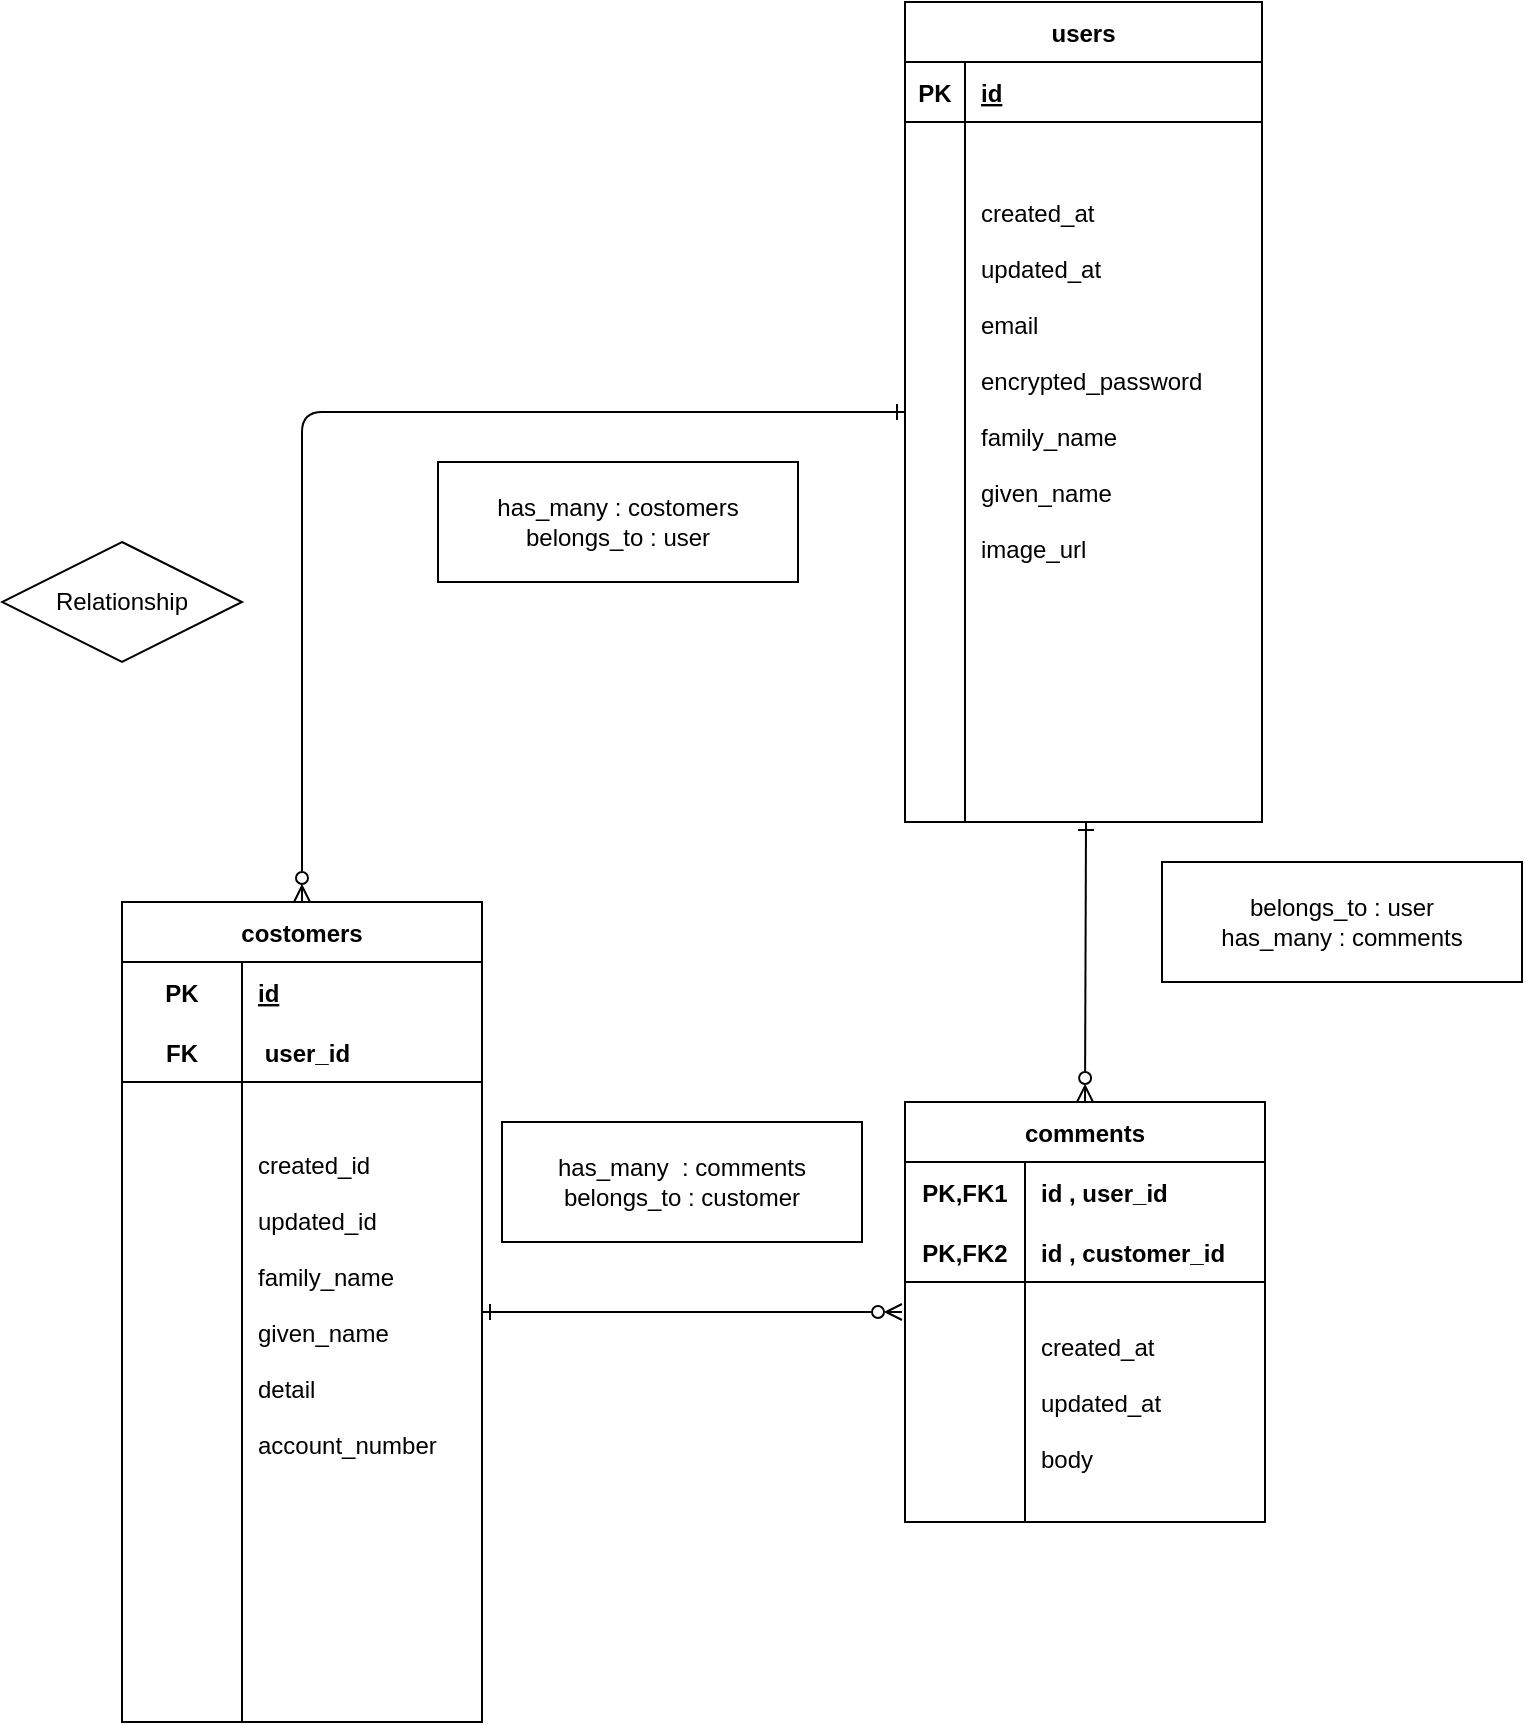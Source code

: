 <mxfile>
    <diagram id="-Ij9o99aTQdVkNYb4PGO" name="ページ1">
        <mxGraphModel dx="964" dy="693" grid="1" gridSize="10" guides="1" tooltips="1" connect="1" arrows="1" fold="1" page="1" pageScale="1" pageWidth="827" pageHeight="1169" background="#ffffff" math="0" shadow="0">
            <root>
                <mxCell id="0"/>
                <mxCell id="1" parent="0"/>
                <mxCell id="55" style="edgeStyle=none;html=1;entryX=0;entryY=0.5;entryDx=0;entryDy=0;strokeColor=none;endArrow=ERone;endFill=0;startArrow=none;" edge="1" parent="1" source="104">
                    <mxGeometry relative="1" as="geometry">
                        <mxPoint x="-380" y="250" as="targetPoint"/>
                    </mxGeometry>
                </mxCell>
                <mxCell id="57" value="comments" style="shape=table;startSize=30;container=1;collapsible=1;childLayout=tableLayout;fixedRows=1;rowLines=0;fontStyle=1;align=center;resizeLast=1;fontColor=#000000;labelBackgroundColor=default;" vertex="1" parent="1">
                    <mxGeometry x="11.5" y="570" width="180" height="210" as="geometry"/>
                </mxCell>
                <mxCell id="58" value="" style="shape=partialRectangle;collapsible=0;dropTarget=0;pointerEvents=0;fillColor=none;top=0;left=0;bottom=0;right=0;points=[[0,0.5],[1,0.5]];portConstraint=eastwest;fontColor=#000000;labelBackgroundColor=default;" vertex="1" parent="57">
                    <mxGeometry y="30" width="180" height="30" as="geometry"/>
                </mxCell>
                <mxCell id="59" value="PK,FK1" style="shape=partialRectangle;connectable=0;fillColor=none;top=0;left=0;bottom=0;right=0;fontStyle=1;overflow=hidden;fontColor=#000000;labelBackgroundColor=default;" vertex="1" parent="58">
                    <mxGeometry width="60" height="30" as="geometry">
                        <mxRectangle width="60" height="30" as="alternateBounds"/>
                    </mxGeometry>
                </mxCell>
                <mxCell id="60" value="id , user_id" style="shape=partialRectangle;connectable=0;fillColor=none;top=0;left=0;bottom=0;right=0;align=left;spacingLeft=6;fontStyle=1;overflow=hidden;fontColor=#000000;labelBackgroundColor=default;" vertex="1" parent="58">
                    <mxGeometry x="60" width="120" height="30" as="geometry">
                        <mxRectangle width="120" height="30" as="alternateBounds"/>
                    </mxGeometry>
                </mxCell>
                <mxCell id="61" value="" style="shape=partialRectangle;collapsible=0;dropTarget=0;pointerEvents=0;fillColor=none;top=0;left=0;bottom=1;right=0;points=[[0,0.5],[1,0.5]];portConstraint=eastwest;fontColor=#000000;" vertex="1" parent="57">
                    <mxGeometry y="60" width="180" height="30" as="geometry"/>
                </mxCell>
                <mxCell id="62" value="PK,FK2" style="shape=partialRectangle;connectable=0;fillColor=none;top=0;left=0;bottom=0;right=0;fontStyle=1;overflow=hidden;fontColor=#000000;labelBackgroundColor=default;" vertex="1" parent="61">
                    <mxGeometry width="60" height="30" as="geometry">
                        <mxRectangle width="60" height="30" as="alternateBounds"/>
                    </mxGeometry>
                </mxCell>
                <mxCell id="63" value="id , customer_id" style="shape=partialRectangle;connectable=0;fillColor=none;top=0;left=0;bottom=0;right=0;align=left;spacingLeft=6;fontStyle=1;overflow=hidden;fontColor=#000000;labelBackgroundColor=default;" vertex="1" parent="61">
                    <mxGeometry x="60" width="120" height="30" as="geometry">
                        <mxRectangle width="120" height="30" as="alternateBounds"/>
                    </mxGeometry>
                </mxCell>
                <mxCell id="64" value="" style="shape=partialRectangle;collapsible=0;dropTarget=0;pointerEvents=0;fillColor=none;top=0;left=0;bottom=0;right=0;points=[[0,0.5],[1,0.5]];portConstraint=eastwest;fontColor=#000000;labelBackgroundColor=default;" vertex="1" parent="57">
                    <mxGeometry y="90" width="180" height="120" as="geometry"/>
                </mxCell>
                <mxCell id="65" value="" style="shape=partialRectangle;connectable=0;fillColor=none;top=0;left=0;bottom=0;right=0;editable=1;overflow=hidden;fontColor=#000000;labelBackgroundColor=default;" vertex="1" parent="64">
                    <mxGeometry width="60" height="120" as="geometry">
                        <mxRectangle width="60" height="120" as="alternateBounds"/>
                    </mxGeometry>
                </mxCell>
                <mxCell id="66" value="created_at&#10;&#10;updated_at&#10;&#10;body" style="shape=partialRectangle;connectable=0;fillColor=none;top=0;left=0;bottom=0;right=0;align=left;spacingLeft=6;overflow=hidden;fontColor=#000000;labelBackgroundColor=default;" vertex="1" parent="64">
                    <mxGeometry x="60" width="120" height="120" as="geometry">
                        <mxRectangle width="120" height="120" as="alternateBounds"/>
                    </mxGeometry>
                </mxCell>
                <mxCell id="77" value="" style="edgeStyle=none;html=1;fontColor=#000000;endArrow=ERzeroToMany;endFill=0;strokeColor=none;startArrow=ERone;startFill=0;" edge="1" parent="1" source="79">
                    <mxGeometry relative="1" as="geometry">
                        <mxPoint x="-140" y="520" as="targetPoint"/>
                    </mxGeometry>
                </mxCell>
                <mxCell id="78" value="" style="edgeStyle=orthogonalEdgeStyle;html=1;fontColor=#000000;startArrow=ERone;startFill=0;endArrow=ERzeroToMany;endFill=0;strokeColor=default;" edge="1" parent="1" source="79" target="93">
                    <mxGeometry relative="1" as="geometry">
                        <mxPoint x="-90" y="210" as="targetPoint"/>
                    </mxGeometry>
                </mxCell>
                <mxCell id="79" value="users" style="shape=table;startSize=30;container=1;collapsible=1;childLayout=tableLayout;fixedRows=1;rowLines=0;fontStyle=1;align=center;resizeLast=1;shadow=0;strokeColor=#000000;labelBackgroundColor=default;fillColor=none;" vertex="1" parent="1">
                    <mxGeometry x="11.5" y="20" width="178.5" height="410" as="geometry"/>
                </mxCell>
                <mxCell id="80" value="" style="shape=partialRectangle;collapsible=0;dropTarget=0;pointerEvents=0;fillColor=none;top=0;left=0;bottom=1;right=0;points=[[0,0.5],[1,0.5]];portConstraint=eastwest;" vertex="1" parent="79">
                    <mxGeometry y="30" width="178.5" height="30" as="geometry"/>
                </mxCell>
                <mxCell id="81" value="PK" style="shape=partialRectangle;connectable=0;fillColor=none;top=0;left=0;bottom=0;right=0;fontStyle=1;overflow=hidden;labelBackgroundColor=default;" vertex="1" parent="80">
                    <mxGeometry width="30" height="30" as="geometry">
                        <mxRectangle width="30" height="30" as="alternateBounds"/>
                    </mxGeometry>
                </mxCell>
                <mxCell id="82" value="id" style="shape=partialRectangle;connectable=0;fillColor=none;top=0;left=0;bottom=0;right=0;align=left;spacingLeft=6;fontStyle=5;overflow=hidden;labelBackgroundColor=default;" vertex="1" parent="80">
                    <mxGeometry x="30" width="148.5" height="30" as="geometry">
                        <mxRectangle width="148.5" height="30" as="alternateBounds"/>
                    </mxGeometry>
                </mxCell>
                <mxCell id="83" value="" style="shape=partialRectangle;collapsible=0;dropTarget=0;pointerEvents=0;fillColor=none;top=0;left=0;bottom=0;right=0;points=[[0,0.5],[1,0.5]];portConstraint=eastwest;" vertex="1" parent="79">
                    <mxGeometry y="60" width="178.5" height="300" as="geometry"/>
                </mxCell>
                <mxCell id="84" value="" style="shape=partialRectangle;connectable=0;fillColor=none;top=0;left=0;bottom=0;right=0;editable=1;overflow=hidden;labelBackgroundColor=default;" vertex="1" parent="83">
                    <mxGeometry width="30" height="300" as="geometry">
                        <mxRectangle width="30" height="300" as="alternateBounds"/>
                    </mxGeometry>
                </mxCell>
                <mxCell id="85" value="created_at&#10;&#10;updated_at&#10;&#10;email&#10;&#10;encrypted_password&#10;&#10;family_name&#10;&#10;given_name&#10;&#10;image_url&#10;&#10;&#10;" style="shape=partialRectangle;connectable=0;fillColor=none;top=0;left=0;bottom=0;right=0;align=left;spacingLeft=6;overflow=hidden;labelBackgroundColor=default;" vertex="1" parent="83">
                    <mxGeometry x="30" width="148.5" height="300" as="geometry">
                        <mxRectangle width="148.5" height="300" as="alternateBounds"/>
                    </mxGeometry>
                </mxCell>
                <mxCell id="86" value="" style="shape=partialRectangle;collapsible=0;dropTarget=0;pointerEvents=0;fillColor=none;top=0;left=0;bottom=0;right=0;points=[[0,0.5],[1,0.5]];portConstraint=eastwest;" vertex="1" parent="79">
                    <mxGeometry y="360" width="178.5" height="20" as="geometry"/>
                </mxCell>
                <mxCell id="87" value="" style="shape=partialRectangle;connectable=0;fillColor=none;top=0;left=0;bottom=0;right=0;editable=1;overflow=hidden;labelBackgroundColor=default;" vertex="1" parent="86">
                    <mxGeometry width="30" height="20" as="geometry">
                        <mxRectangle width="30" height="20" as="alternateBounds"/>
                    </mxGeometry>
                </mxCell>
                <mxCell id="88" value="" style="shape=partialRectangle;connectable=0;fillColor=none;top=0;left=0;bottom=0;right=0;align=left;spacingLeft=6;overflow=hidden;labelBackgroundColor=default;" vertex="1" parent="86">
                    <mxGeometry x="30" width="148.5" height="20" as="geometry">
                        <mxRectangle width="148.5" height="20" as="alternateBounds"/>
                    </mxGeometry>
                </mxCell>
                <mxCell id="89" value="" style="shape=partialRectangle;collapsible=0;dropTarget=0;pointerEvents=0;fillColor=none;top=0;left=0;bottom=0;right=0;points=[[0,0.5],[1,0.5]];portConstraint=eastwest;" vertex="1" parent="79">
                    <mxGeometry y="380" width="178.5" height="30" as="geometry"/>
                </mxCell>
                <mxCell id="90" value="" style="shape=partialRectangle;connectable=0;fillColor=none;top=0;left=0;bottom=0;right=0;editable=1;overflow=hidden;labelBackgroundColor=default;" vertex="1" parent="89">
                    <mxGeometry width="30" height="30" as="geometry">
                        <mxRectangle width="30" height="30" as="alternateBounds"/>
                    </mxGeometry>
                </mxCell>
                <mxCell id="91" value="" style="shape=partialRectangle;connectable=0;fillColor=none;top=0;left=0;bottom=0;right=0;align=left;spacingLeft=6;overflow=hidden;labelBackgroundColor=default;" vertex="1" parent="89">
                    <mxGeometry x="30" width="148.5" height="30" as="geometry">
                        <mxRectangle width="148.5" height="30" as="alternateBounds"/>
                    </mxGeometry>
                </mxCell>
                <mxCell id="92" value="" style="html=1;fontColor=#000000;startArrow=ERone;startFill=0;endArrow=ERzeroToMany;endFill=0;strokeColor=default;" edge="1" parent="1" source="93">
                    <mxGeometry relative="1" as="geometry">
                        <mxPoint x="10.0" y="675" as="targetPoint"/>
                    </mxGeometry>
                </mxCell>
                <mxCell id="93" value="costomers" style="shape=table;startSize=30;container=1;collapsible=1;childLayout=tableLayout;fixedRows=1;rowLines=0;fontStyle=1;align=center;resizeLast=1;fontColor=#000000;labelBackgroundColor=default;shadow=0;" vertex="1" parent="1">
                    <mxGeometry x="-380" y="470" width="180" height="410" as="geometry"/>
                </mxCell>
                <mxCell id="94" value="" style="shape=partialRectangle;collapsible=0;dropTarget=0;pointerEvents=0;fillColor=none;top=0;left=0;bottom=0;right=0;points=[[0,0.5],[1,0.5]];portConstraint=eastwest;fontColor=#000000;" vertex="1" parent="93">
                    <mxGeometry y="30" width="180" height="30" as="geometry"/>
                </mxCell>
                <mxCell id="95" value="PK" style="shape=partialRectangle;connectable=0;fillColor=none;top=0;left=0;bottom=0;right=0;fontStyle=1;overflow=hidden;fontColor=#000000;labelBackgroundColor=default;" vertex="1" parent="94">
                    <mxGeometry width="60" height="30" as="geometry">
                        <mxRectangle width="60" height="30" as="alternateBounds"/>
                    </mxGeometry>
                </mxCell>
                <mxCell id="96" value="id" style="shape=partialRectangle;connectable=0;fillColor=none;top=0;left=0;bottom=0;right=0;align=left;spacingLeft=6;fontStyle=5;overflow=hidden;fontColor=#000000;labelBackgroundColor=default;" vertex="1" parent="94">
                    <mxGeometry x="60" width="120" height="30" as="geometry">
                        <mxRectangle width="120" height="30" as="alternateBounds"/>
                    </mxGeometry>
                </mxCell>
                <mxCell id="97" value="" style="shape=partialRectangle;collapsible=0;dropTarget=0;pointerEvents=0;fillColor=none;top=0;left=0;bottom=1;right=0;points=[[0,0.5],[1,0.5]];portConstraint=eastwest;fontColor=#000000;" vertex="1" parent="93">
                    <mxGeometry y="60" width="180" height="30" as="geometry"/>
                </mxCell>
                <mxCell id="98" value="FK" style="shape=partialRectangle;connectable=0;fillColor=none;top=0;left=0;bottom=0;right=0;fontStyle=1;overflow=hidden;fontColor=#000000;labelBackgroundColor=default;" vertex="1" parent="97">
                    <mxGeometry width="60" height="30" as="geometry">
                        <mxRectangle width="60" height="30" as="alternateBounds"/>
                    </mxGeometry>
                </mxCell>
                <mxCell id="99" value=" user_id" style="shape=partialRectangle;connectable=0;fillColor=none;top=0;left=0;bottom=0;right=0;align=left;spacingLeft=6;fontStyle=1;overflow=hidden;fontColor=#000000;labelBackgroundColor=default;" vertex="1" parent="97">
                    <mxGeometry x="60" width="120" height="30" as="geometry">
                        <mxRectangle width="120" height="30" as="alternateBounds"/>
                    </mxGeometry>
                </mxCell>
                <mxCell id="100" value="" style="shape=partialRectangle;collapsible=0;dropTarget=0;pointerEvents=0;fillColor=none;top=0;left=0;bottom=0;right=0;points=[[0,0.5],[1,0.5]];portConstraint=eastwest;fontColor=#000000;" vertex="1" parent="93">
                    <mxGeometry y="90" width="180" height="320" as="geometry"/>
                </mxCell>
                <mxCell id="101" value="" style="shape=partialRectangle;connectable=0;fillColor=none;top=0;left=0;bottom=0;right=0;editable=1;overflow=hidden;fontColor=#000000;labelBackgroundColor=default;" vertex="1" parent="100">
                    <mxGeometry width="60" height="320" as="geometry">
                        <mxRectangle width="60" height="320" as="alternateBounds"/>
                    </mxGeometry>
                </mxCell>
                <mxCell id="102" value="created_id&#10;&#10;updated_id&#10;&#10;family_name&#10;&#10;given_name&#10;&#10;detail&#10;&#10;account_number&#10;&#10;&#10;&#10;&#10;&#10;&#10;" style="shape=partialRectangle;connectable=0;fillColor=none;top=0;left=0;bottom=0;right=0;align=left;spacingLeft=6;overflow=hidden;fontColor=#000000;labelBackgroundColor=default;" vertex="1" parent="100">
                    <mxGeometry x="60" width="120" height="320" as="geometry">
                        <mxRectangle width="120" height="320" as="alternateBounds"/>
                    </mxGeometry>
                </mxCell>
                <mxCell id="104" value="has_many : costomers&lt;br&gt;belongs_to : user" style="rounded=0;whiteSpace=wrap;html=1;shadow=0;fontColor=#000000;strokeColor=#000000;labelBackgroundColor=default;" vertex="1" parent="1">
                    <mxGeometry x="-222" y="250" width="180" height="60" as="geometry"/>
                </mxCell>
                <mxCell id="105" value="" style="edgeStyle=none;html=1;entryX=0;entryY=0.5;entryDx=0;entryDy=0;strokeColor=none;endArrow=none;endFill=0;" edge="1" parent="1" source="83" target="104">
                    <mxGeometry relative="1" as="geometry">
                        <mxPoint x="10" y="217.5" as="sourcePoint"/>
                        <mxPoint x="-380" y="250" as="targetPoint"/>
                    </mxGeometry>
                </mxCell>
                <mxCell id="106" value="has_many&amp;nbsp; : comments&lt;br&gt;belongs_to : customer" style="rounded=0;whiteSpace=wrap;html=1;shadow=0;fontColor=#000000;strokeColor=#000000;labelBackgroundColor=default;" vertex="1" parent="1">
                    <mxGeometry x="-190" y="580" width="180" height="60" as="geometry"/>
                </mxCell>
                <mxCell id="107" value="belongs_to : user&lt;br&gt;has_many : comments" style="rounded=0;whiteSpace=wrap;html=1;shadow=0;fontColor=#000000;strokeColor=#000000;" vertex="1" parent="1">
                    <mxGeometry x="140" y="450" width="180" height="60" as="geometry"/>
                </mxCell>
                <mxCell id="121" value="" style="endArrow=ERone;html=1;rounded=0;exitX=0.5;exitY=0;exitDx=0;exitDy=0;startArrow=ERzeroToMany;startFill=0;endFill=0;" edge="1" parent="1" source="57">
                    <mxGeometry relative="1" as="geometry">
                        <mxPoint x="-130" y="440" as="sourcePoint"/>
                        <mxPoint x="102" y="430" as="targetPoint"/>
                        <Array as="points"/>
                    </mxGeometry>
                </mxCell>
                <mxCell id="122" value="Relationship" style="shape=rhombus;perimeter=rhombusPerimeter;whiteSpace=wrap;html=1;align=center;shadow=0;fillColor=none;" vertex="1" parent="1">
                    <mxGeometry x="-440" y="290" width="120" height="60" as="geometry"/>
                </mxCell>
            </root>
        </mxGraphModel>
    </diagram>
</mxfile>